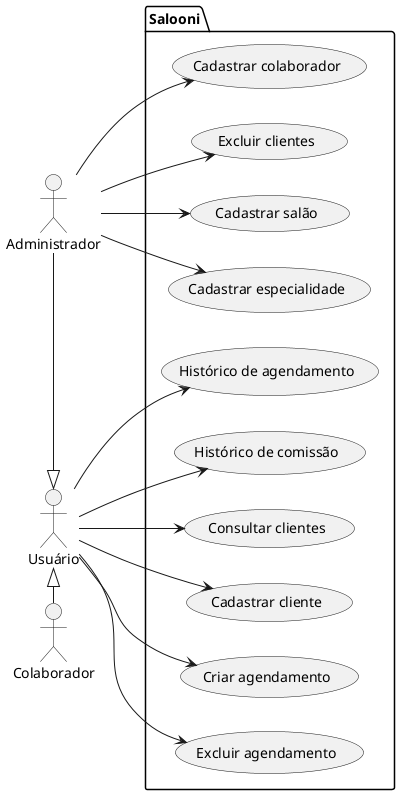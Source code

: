 @startuml Casos de Uso

left to right direction

' Declarar os atores
actor Usuário as us
actor Administrador as adm
actor Colaborador as colab

' Especialização do usuário
adm -right-|> us
colab -left-|> us

' Declarar os casos de uso
package "Salooni" {
  usecase (Cadastrar salão) as uc1
  usecase (Cadastrar especialidade) as uc2
  usecase (Cadastrar colaborador) as uc3
  usecase (Cadastrar cliente) as uc4
  usecase (Criar agendamento) as uc5
  usecase (Excluir agendamento) as uc6
  usecase (Histórico de agendamento) as  uc7
  usecase (Histórico de comissão) as uc8
  usecase (Consultar clientes) as uc9
  usecase (Excluir clientes) as uc10
}

' Relacionar os casos de uso com o Usuário
us --> uc4
us --> uc5
us --> uc6
us --> uc7
us --> uc8
us --> uc9

' Relacionar os casos de uso com o Administrador
adm --> uc1
adm --> uc2
adm --> uc3
adm --> uc10

' Relacionar os casos de uso com o Colaborador


@enduml